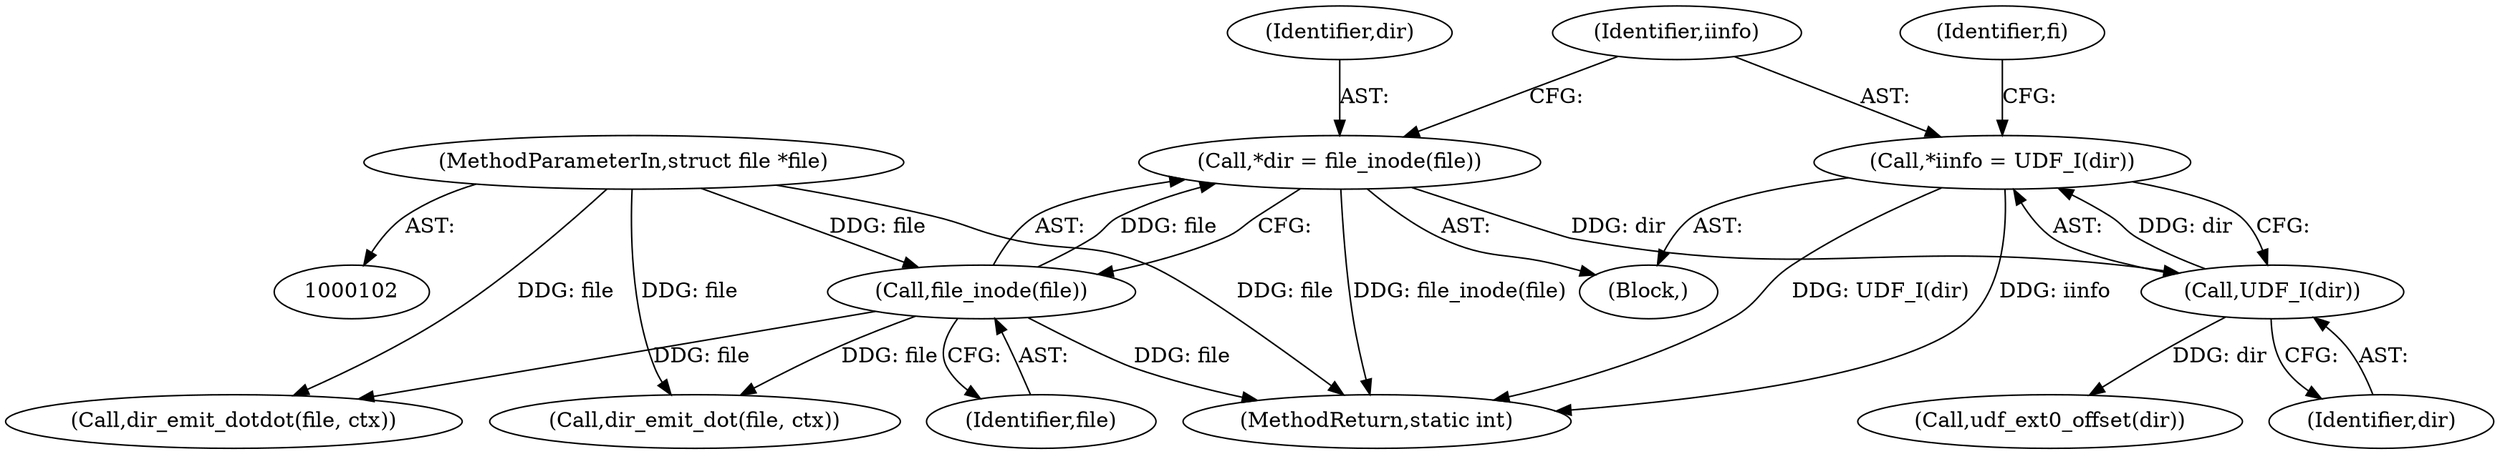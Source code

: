 digraph "0_linux_0e5cc9a40ada6046e6bc3bdfcd0c0d7e4b706b14@pointer" {
"1000112" [label="(Call,*iinfo = UDF_I(dir))"];
"1000114" [label="(Call,UDF_I(dir))"];
"1000107" [label="(Call,*dir = file_inode(file))"];
"1000109" [label="(Call,file_inode(file))"];
"1000103" [label="(MethodParameterIn,struct file *file)"];
"1000113" [label="(Identifier,iinfo)"];
"1000109" [label="(Call,file_inode(file))"];
"1000115" [label="(Identifier,dir)"];
"1000119" [label="(Identifier,fi)"];
"1000114" [label="(Call,UDF_I(dir))"];
"1000107" [label="(Call,*dir = file_inode(file))"];
"1000137" [label="(Call,udf_ext0_offset(dir))"];
"1000103" [label="(MethodParameterIn,struct file *file)"];
"1000112" [label="(Call,*iinfo = UDF_I(dir))"];
"1000619" [label="(Call,dir_emit_dotdot(file, ctx))"];
"1000105" [label="(Block,)"];
"1000110" [label="(Identifier,file)"];
"1000165" [label="(Call,dir_emit_dot(file, ctx))"];
"1000108" [label="(Identifier,dir)"];
"1000698" [label="(MethodReturn,static int)"];
"1000112" -> "1000105"  [label="AST: "];
"1000112" -> "1000114"  [label="CFG: "];
"1000113" -> "1000112"  [label="AST: "];
"1000114" -> "1000112"  [label="AST: "];
"1000119" -> "1000112"  [label="CFG: "];
"1000112" -> "1000698"  [label="DDG: UDF_I(dir)"];
"1000112" -> "1000698"  [label="DDG: iinfo"];
"1000114" -> "1000112"  [label="DDG: dir"];
"1000114" -> "1000115"  [label="CFG: "];
"1000115" -> "1000114"  [label="AST: "];
"1000107" -> "1000114"  [label="DDG: dir"];
"1000114" -> "1000137"  [label="DDG: dir"];
"1000107" -> "1000105"  [label="AST: "];
"1000107" -> "1000109"  [label="CFG: "];
"1000108" -> "1000107"  [label="AST: "];
"1000109" -> "1000107"  [label="AST: "];
"1000113" -> "1000107"  [label="CFG: "];
"1000107" -> "1000698"  [label="DDG: file_inode(file)"];
"1000109" -> "1000107"  [label="DDG: file"];
"1000109" -> "1000110"  [label="CFG: "];
"1000110" -> "1000109"  [label="AST: "];
"1000109" -> "1000698"  [label="DDG: file"];
"1000103" -> "1000109"  [label="DDG: file"];
"1000109" -> "1000165"  [label="DDG: file"];
"1000109" -> "1000619"  [label="DDG: file"];
"1000103" -> "1000102"  [label="AST: "];
"1000103" -> "1000698"  [label="DDG: file"];
"1000103" -> "1000165"  [label="DDG: file"];
"1000103" -> "1000619"  [label="DDG: file"];
}
